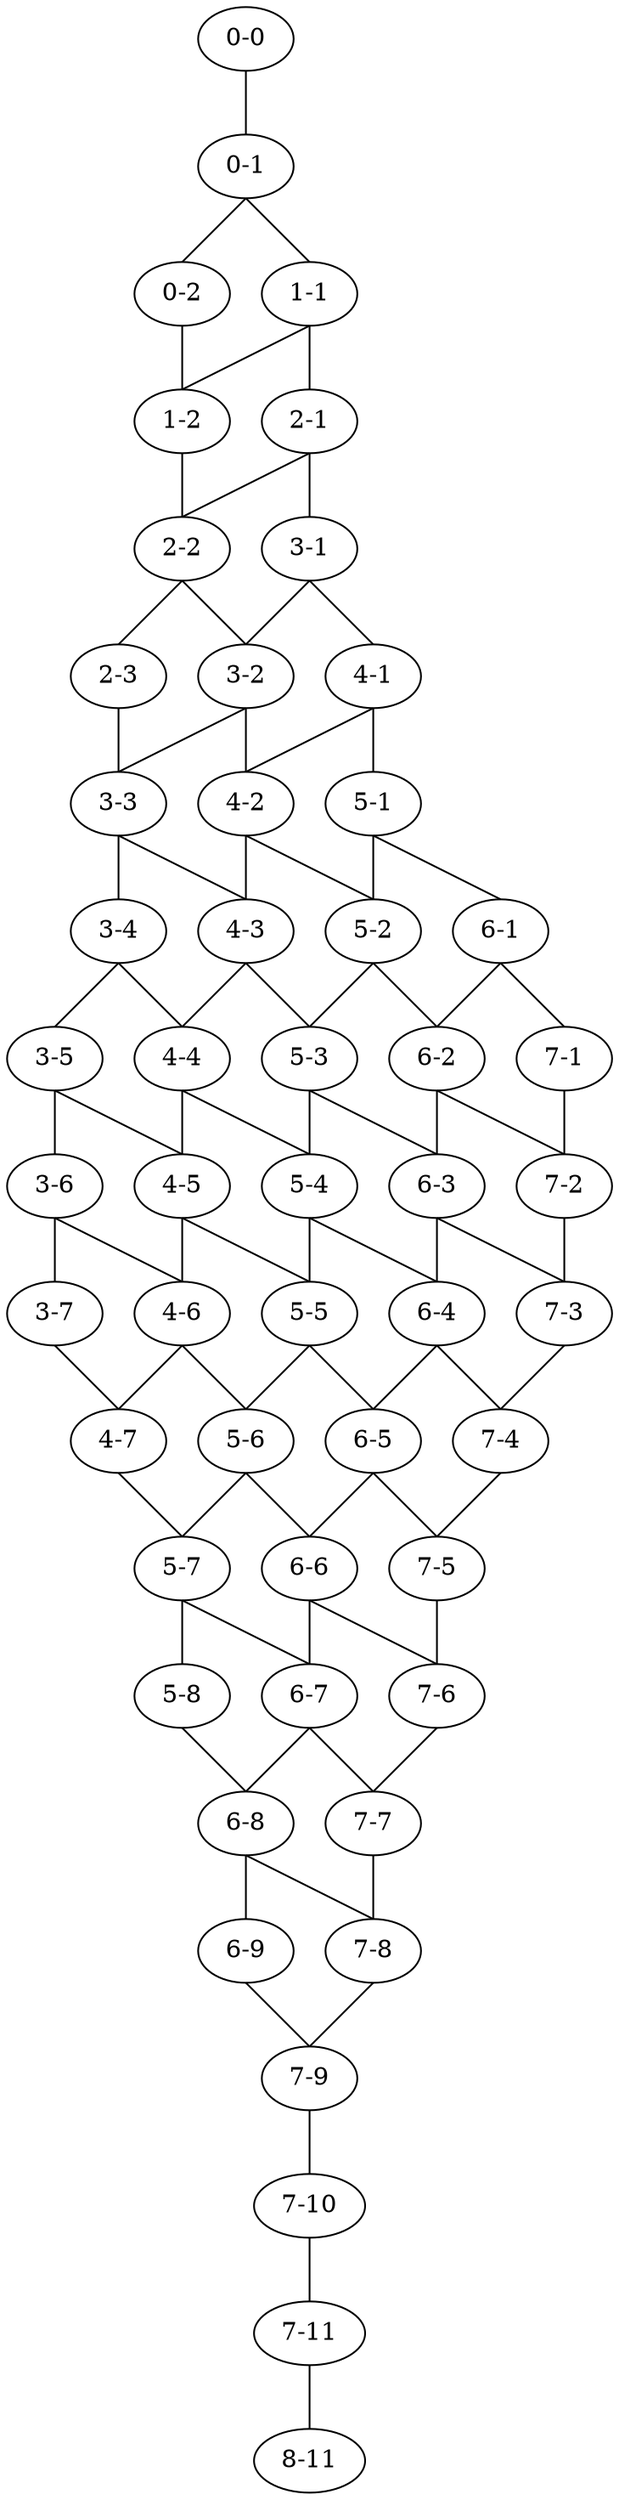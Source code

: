 digraph item_set {

// set edge attribute
edge [dir = none tailport = "s" headport = "n"]
splines=false

// the 1o layer
0 [label = "0-0"];

// the 2o layer
1 [label = "0-1"];

// the 3o layer
2 [label = "0-2"];
11 [label = "1-1"];

// the 4o layer
12 [label = "1-2"];
21 [label = "2-1"];

// the 5o layer
22 [label = "2-2"];
31 [label = "3-1"];

// the 6o layer
23 [label = "2-3"];
32 [label = "3-2"];
41 [label = "4-1"];

// the 7o layer
33 [label = "3-3"];
42 [label = "4-2"];
51 [label = "5-1"];

// the 8o layer
34 [label = "3-4"];
43 [label = "4-3"];
52 [label = "5-2"];
61 [label = "6-1"];

// the 9o layer
35 [label = "3-5"];
44 [label = "4-4"];
53 [label = "5-3"];
62 [label = "6-2"];
71 [label = "7-1"];

// the 10o layer
36 [label = "3-6"];
45 [label = "4-5"];
54 [label = "5-4"];
63 [label = "6-3"];
72 [label = "7-2"];

// the 11o layer
37 [label = "3-7"];
46 [label = "4-6"];
55 [label = "5-5"];
64 [label = "6-4"];
73 [label = "7-3"];

// the 12o layer
47 [label = "4-7"];
56 [label = "5-6"];
65 [label = "6-5"];
74 [label = "7-4"];

// the 13o layer
57 [label = "5-7"];
66 [label = "6-6"];
75 [label = "7-5"];

// the 14o layer
58 [label = "5-8"];
67 [label = "6-7"];
76 [label = "7-6"];

// the 15o layer
68 [label = "6-8"];
77 [label = "7-7"];

// the 16o layer
69 [label = "6-9"];
78 [label = "7-8"];

// the 17o layer
79 [label = "7-9"];

// the 18o layer
710 [label = "7-10"];

// the 19o layer
711 [label = "7-11"];

// the 20o layer
811 [label = "8-11"];

0 -> {1}
1 -> {11,2}
2 -> {12}
11 -> {21,12}
12 -> {22}
21 -> {31,22}
22 -> {32,23}
23 -> {33}
31 -> {41,32}
32 -> {42,33}
33 -> {43,34}
34 -> {44,35}
35 -> {45,36}
36 -> {46,37}
37 -> {47}
41 -> {51,42}
42 -> {52,43}
43 -> {53,44}
44 -> {54,45}
45 -> {55,46}
46 -> {56,47}
47 -> {57}
51 -> {61,52}
52 -> {62,53}
53 -> {63,54}
54 -> {64,55}
55 -> {65,56}
56 -> {66,57}
57 -> {67,58}
58 -> {68}
61 -> {71,62}
62 -> {72,63}
63 -> {73,64}
64 -> {74,65}
65 -> {75,66}
66 -> {76,67}
67 -> {77,68}
68 -> {78,69}
69 -> {79}
71 -> {72}
72 -> {73}
73 -> {74}
74 -> {75}
75 -> {76}
76 -> {77}
77 -> {78}
78 -> {79}
79 -> {710}
710 -> {711}
711 -> {811}
}